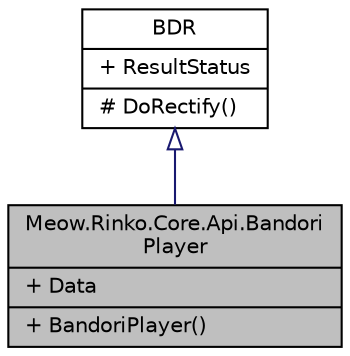digraph "Meow.Rinko.Core.Api.BandoriPlayer"
{
 // LATEX_PDF_SIZE
  edge [fontname="Helvetica",fontsize="10",labelfontname="Helvetica",labelfontsize="10"];
  node [fontname="Helvetica",fontsize="10",shape=record];
  Node1 [label="{Meow.Rinko.Core.Api.Bandori\lPlayer\n|+ Data\l|+ BandoriPlayer()\l}",height=0.2,width=0.4,color="black", fillcolor="grey75", style="filled", fontcolor="black",tooltip="查询一个玩家的信息"];
  Node2 -> Node1 [dir="back",color="midnightblue",fontsize="10",style="solid",arrowtail="onormal",fontname="Helvetica"];
  Node2 [label="{BDR\n|+ ResultStatus\l|# DoRectify()\l}",height=0.2,width=0.4,color="black", fillcolor="white", style="filled",URL="$classMeow_1_1Rinko_1_1Core_1_1Api_1_1BDR.html",tooltip="所有带参数查询的返回基类"];
}
